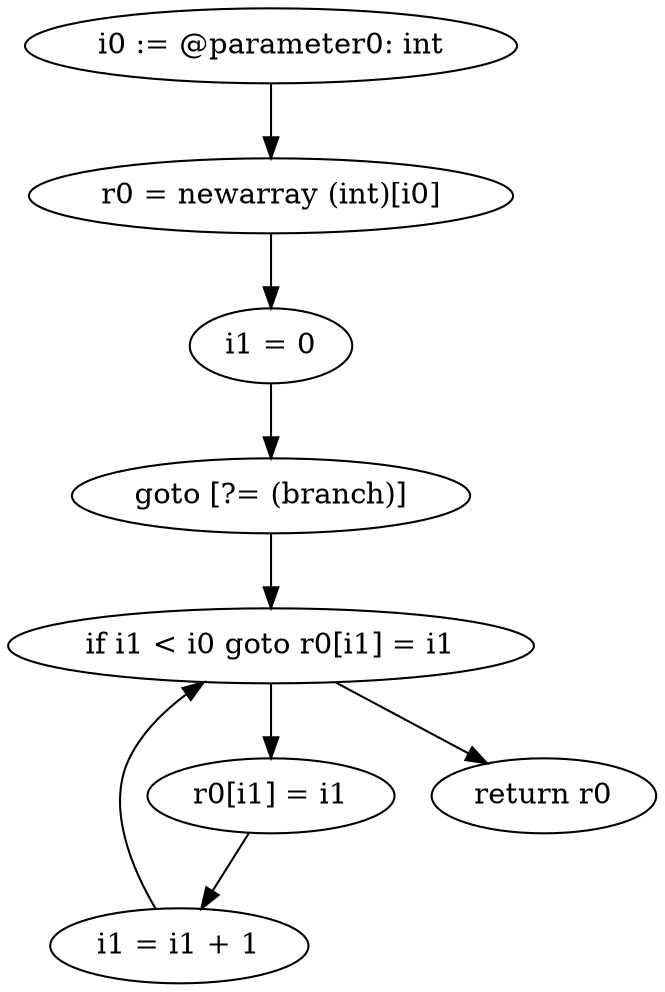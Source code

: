 digraph "unitGraph" {
    "i0 := @parameter0: int"
    "r0 = newarray (int)[i0]"
    "i1 = 0"
    "goto [?= (branch)]"
    "r0[i1] = i1"
    "i1 = i1 + 1"
    "if i1 < i0 goto r0[i1] = i1"
    "return r0"
    "i0 := @parameter0: int"->"r0 = newarray (int)[i0]";
    "r0 = newarray (int)[i0]"->"i1 = 0";
    "i1 = 0"->"goto [?= (branch)]";
    "goto [?= (branch)]"->"if i1 < i0 goto r0[i1] = i1";
    "r0[i1] = i1"->"i1 = i1 + 1";
    "i1 = i1 + 1"->"if i1 < i0 goto r0[i1] = i1";
    "if i1 < i0 goto r0[i1] = i1"->"return r0";
    "if i1 < i0 goto r0[i1] = i1"->"r0[i1] = i1";
}
